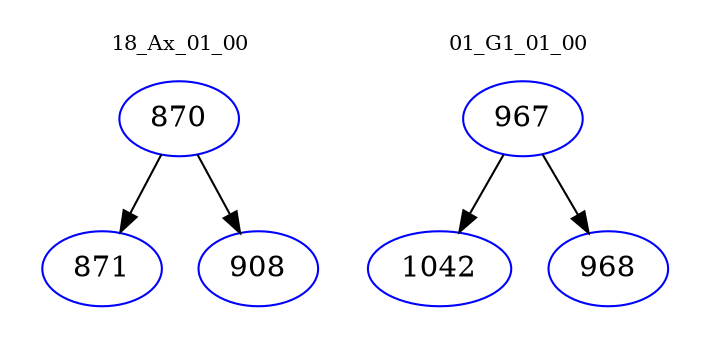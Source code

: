 digraph{
subgraph cluster_0 {
color = white
label = "18_Ax_01_00";
fontsize=10;
T0_870 [label="870", color="blue"]
T0_870 -> T0_871 [color="black"]
T0_871 [label="871", color="blue"]
T0_870 -> T0_908 [color="black"]
T0_908 [label="908", color="blue"]
}
subgraph cluster_1 {
color = white
label = "01_G1_01_00";
fontsize=10;
T1_967 [label="967", color="blue"]
T1_967 -> T1_1042 [color="black"]
T1_1042 [label="1042", color="blue"]
T1_967 -> T1_968 [color="black"]
T1_968 [label="968", color="blue"]
}
}
